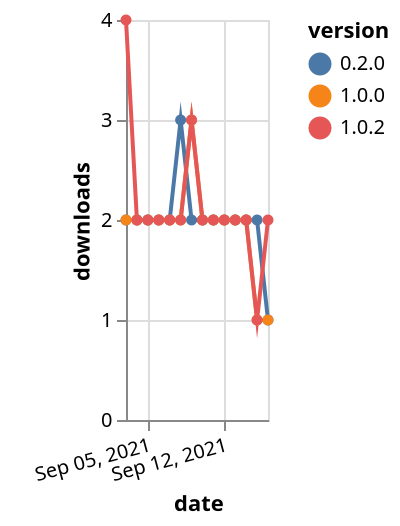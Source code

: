 {"$schema": "https://vega.github.io/schema/vega-lite/v5.json", "description": "A simple bar chart with embedded data.", "data": {"values": [{"date": "2021-09-03", "total": 1326, "delta": 2, "version": "0.2.0"}, {"date": "2021-09-04", "total": 1328, "delta": 2, "version": "0.2.0"}, {"date": "2021-09-05", "total": 1330, "delta": 2, "version": "0.2.0"}, {"date": "2021-09-06", "total": 1332, "delta": 2, "version": "0.2.0"}, {"date": "2021-09-07", "total": 1334, "delta": 2, "version": "0.2.0"}, {"date": "2021-09-08", "total": 1337, "delta": 3, "version": "0.2.0"}, {"date": "2021-09-09", "total": 1339, "delta": 2, "version": "0.2.0"}, {"date": "2021-09-10", "total": 1341, "delta": 2, "version": "0.2.0"}, {"date": "2021-09-11", "total": 1343, "delta": 2, "version": "0.2.0"}, {"date": "2021-09-12", "total": 1345, "delta": 2, "version": "0.2.0"}, {"date": "2021-09-13", "total": 1347, "delta": 2, "version": "0.2.0"}, {"date": "2021-09-14", "total": 1349, "delta": 2, "version": "0.2.0"}, {"date": "2021-09-15", "total": 1351, "delta": 2, "version": "0.2.0"}, {"date": "2021-09-16", "total": 1352, "delta": 1, "version": "0.2.0"}, {"date": "2021-09-03", "total": 1177, "delta": 2, "version": "1.0.0"}, {"date": "2021-09-04", "total": 1179, "delta": 2, "version": "1.0.0"}, {"date": "2021-09-05", "total": 1181, "delta": 2, "version": "1.0.0"}, {"date": "2021-09-06", "total": 1183, "delta": 2, "version": "1.0.0"}, {"date": "2021-09-07", "total": 1185, "delta": 2, "version": "1.0.0"}, {"date": "2021-09-08", "total": 1187, "delta": 2, "version": "1.0.0"}, {"date": "2021-09-09", "total": 1190, "delta": 3, "version": "1.0.0"}, {"date": "2021-09-10", "total": 1192, "delta": 2, "version": "1.0.0"}, {"date": "2021-09-11", "total": 1194, "delta": 2, "version": "1.0.0"}, {"date": "2021-09-12", "total": 1196, "delta": 2, "version": "1.0.0"}, {"date": "2021-09-13", "total": 1198, "delta": 2, "version": "1.0.0"}, {"date": "2021-09-14", "total": 1200, "delta": 2, "version": "1.0.0"}, {"date": "2021-09-15", "total": 1201, "delta": 1, "version": "1.0.0"}, {"date": "2021-09-16", "total": 1202, "delta": 1, "version": "1.0.0"}, {"date": "2021-09-03", "total": 800, "delta": 4, "version": "1.0.2"}, {"date": "2021-09-04", "total": 802, "delta": 2, "version": "1.0.2"}, {"date": "2021-09-05", "total": 804, "delta": 2, "version": "1.0.2"}, {"date": "2021-09-06", "total": 806, "delta": 2, "version": "1.0.2"}, {"date": "2021-09-07", "total": 808, "delta": 2, "version": "1.0.2"}, {"date": "2021-09-08", "total": 810, "delta": 2, "version": "1.0.2"}, {"date": "2021-09-09", "total": 813, "delta": 3, "version": "1.0.2"}, {"date": "2021-09-10", "total": 815, "delta": 2, "version": "1.0.2"}, {"date": "2021-09-11", "total": 817, "delta": 2, "version": "1.0.2"}, {"date": "2021-09-12", "total": 819, "delta": 2, "version": "1.0.2"}, {"date": "2021-09-13", "total": 821, "delta": 2, "version": "1.0.2"}, {"date": "2021-09-14", "total": 823, "delta": 2, "version": "1.0.2"}, {"date": "2021-09-15", "total": 824, "delta": 1, "version": "1.0.2"}, {"date": "2021-09-16", "total": 826, "delta": 2, "version": "1.0.2"}]}, "width": "container", "mark": {"type": "line", "point": {"filled": true}}, "encoding": {"x": {"field": "date", "type": "temporal", "timeUnit": "yearmonthdate", "title": "date", "axis": {"labelAngle": -15}}, "y": {"field": "delta", "type": "quantitative", "title": "downloads"}, "color": {"field": "version", "type": "nominal"}, "tooltip": {"field": "delta"}}}
